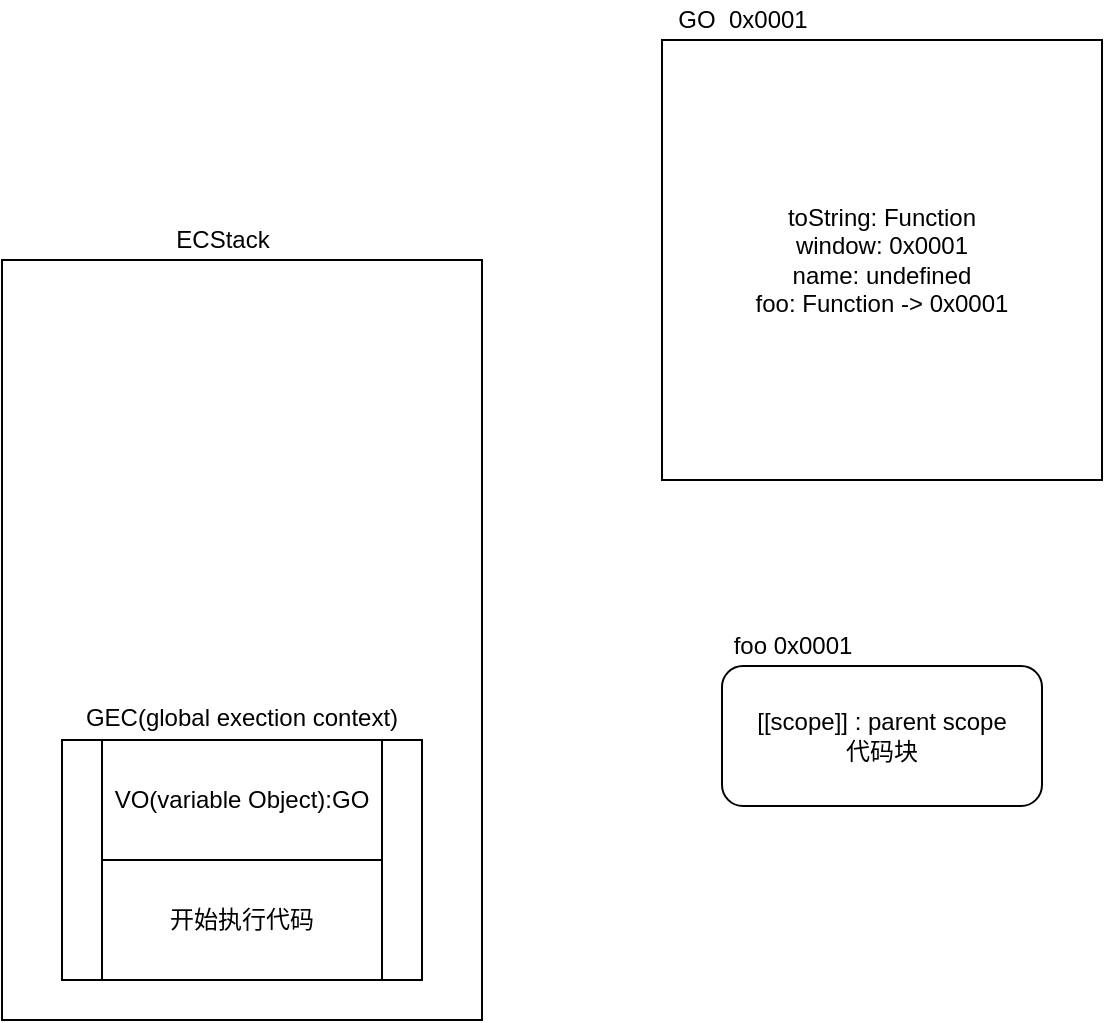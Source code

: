 <mxfile>
    <diagram id="EYXrWHRw36YsGv9UddAB" name="第 1 页">
        <mxGraphModel dx="746" dy="569" grid="1" gridSize="10" guides="1" tooltips="1" connect="1" arrows="1" fold="1" page="1" pageScale="1" pageWidth="827" pageHeight="1169" math="0" shadow="0">
            <root>
                <mxCell id="0"/>
                <mxCell id="1" parent="0"/>
                <mxCell id="2" value="" style="whiteSpace=wrap;html=1;" parent="1" vertex="1">
                    <mxGeometry x="170" y="170" width="240" height="380" as="geometry"/>
                </mxCell>
                <mxCell id="3" value="ECStack" style="text;html=1;align=center;verticalAlign=middle;resizable=0;points=[];autosize=1;strokeColor=none;fillColor=none;" vertex="1" parent="1">
                    <mxGeometry x="250" y="150" width="60" height="20" as="geometry"/>
                </mxCell>
                <mxCell id="4" value="" style="rounded=0;whiteSpace=wrap;html=1;" vertex="1" parent="1">
                    <mxGeometry x="200" y="410" width="180" height="120" as="geometry"/>
                </mxCell>
                <mxCell id="5" value="GEC(global exection context)" style="text;html=1;strokeColor=none;fillColor=none;align=center;verticalAlign=middle;whiteSpace=wrap;rounded=0;" vertex="1" parent="1">
                    <mxGeometry x="200" y="387" width="180" height="23" as="geometry"/>
                </mxCell>
                <mxCell id="6" value="VO(variable Object):GO" style="rounded=0;whiteSpace=wrap;html=1;" vertex="1" parent="1">
                    <mxGeometry x="220" y="410" width="140" height="60" as="geometry"/>
                </mxCell>
                <mxCell id="7" value="开始执行代码" style="rounded=0;whiteSpace=wrap;html=1;" vertex="1" parent="1">
                    <mxGeometry x="220" y="470" width="140" height="60" as="geometry"/>
                </mxCell>
                <mxCell id="8" value="toString: Function&lt;br&gt;window: 0x0001&lt;br&gt;name: undefined&lt;br&gt;foo: Function -&amp;gt;&amp;nbsp;&lt;span&gt;0x0001&lt;/span&gt;" style="rounded=0;whiteSpace=wrap;html=1;" vertex="1" parent="1">
                    <mxGeometry x="500" y="60" width="220" height="220" as="geometry"/>
                </mxCell>
                <mxCell id="9" value="GO&amp;nbsp; 0x0001" style="text;html=1;align=center;verticalAlign=middle;resizable=0;points=[];autosize=1;strokeColor=none;fillColor=none;" vertex="1" parent="1">
                    <mxGeometry x="500" y="40" width="80" height="20" as="geometry"/>
                </mxCell>
                <mxCell id="11" value="foo 0x0001" style="text;html=1;align=center;verticalAlign=middle;resizable=0;points=[];autosize=1;strokeColor=none;fillColor=none;" vertex="1" parent="1">
                    <mxGeometry x="530" y="353" width="70" height="20" as="geometry"/>
                </mxCell>
                <mxCell id="13" value="[[scope]] : parent scope&lt;br&gt;代码块" style="rounded=1;whiteSpace=wrap;html=1;" vertex="1" parent="1">
                    <mxGeometry x="530" y="373" width="160" height="70" as="geometry"/>
                </mxCell>
            </root>
        </mxGraphModel>
    </diagram>
</mxfile>